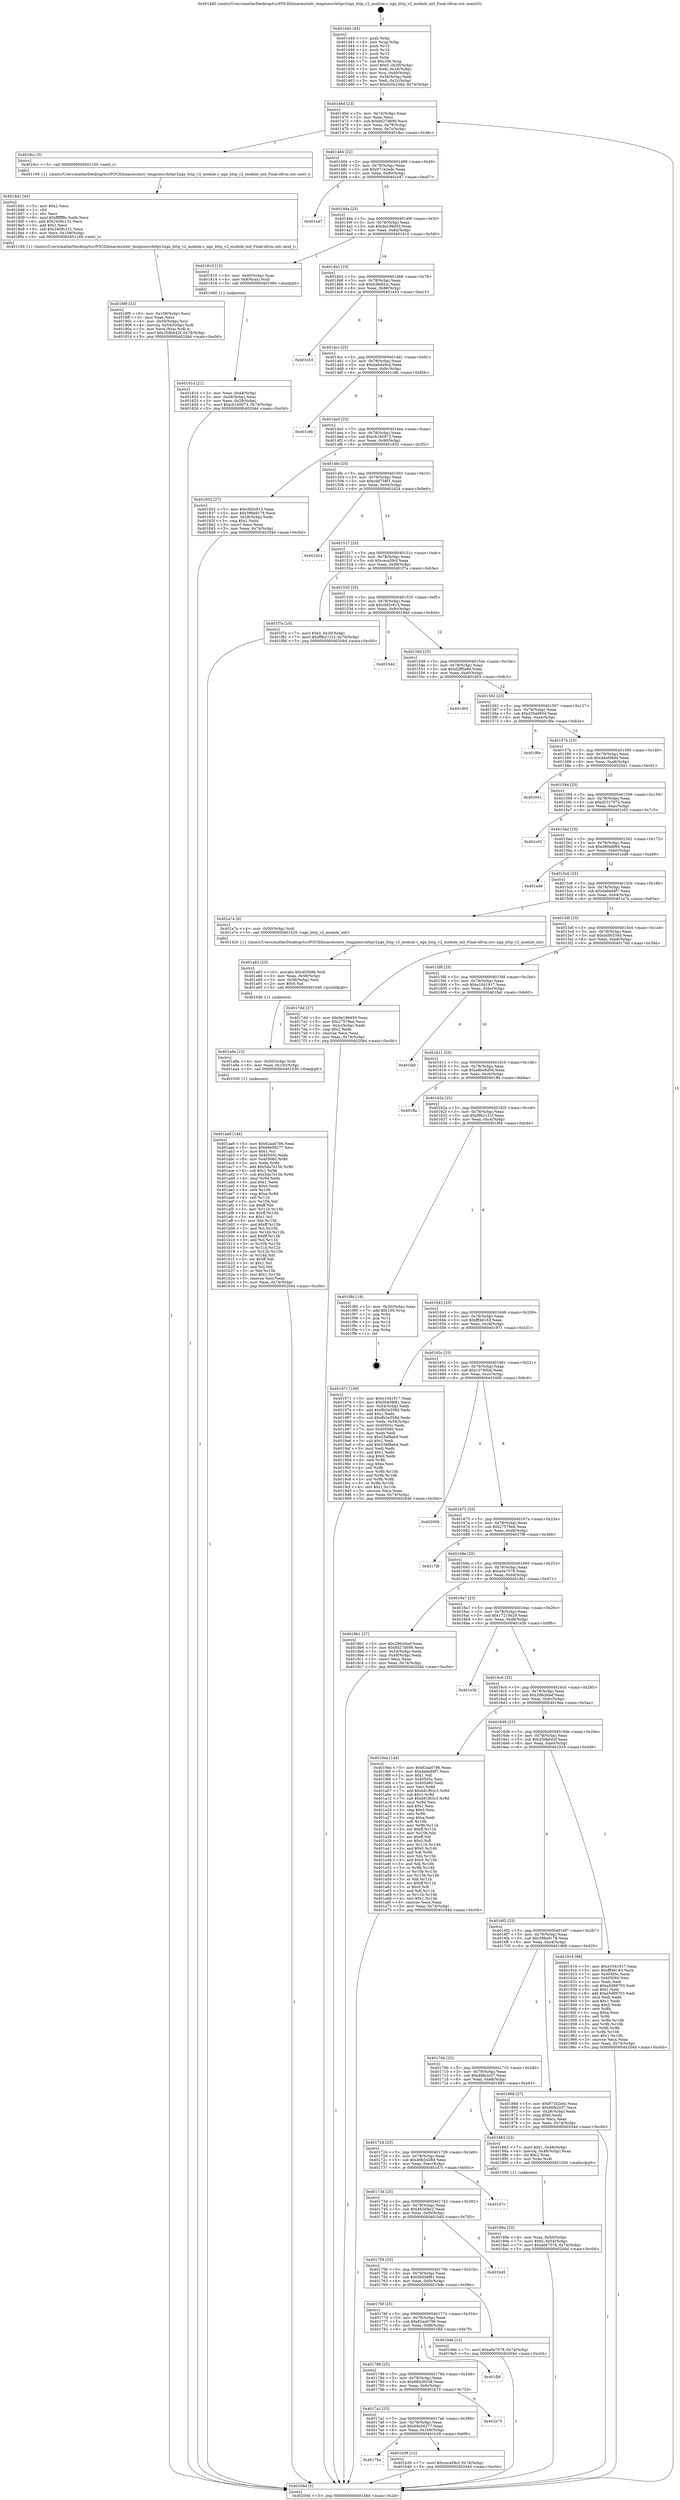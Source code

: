 digraph "0x401440" {
  label = "0x401440 (/mnt/c/Users/mathe/Desktop/tcc/POCII/binaries/extr_tenginesrchttpv2ngx_http_v2_module.c_ngx_http_v2_module_init_Final-ollvm.out::main(0))"
  labelloc = "t"
  node[shape=record]

  Entry [label="",width=0.3,height=0.3,shape=circle,fillcolor=black,style=filled]
  "0x40146d" [label="{
     0x40146d [23]\l
     | [instrs]\l
     &nbsp;&nbsp;0x40146d \<+3\>: mov -0x74(%rbp),%eax\l
     &nbsp;&nbsp;0x401470 \<+2\>: mov %eax,%ecx\l
     &nbsp;&nbsp;0x401472 \<+6\>: sub $0x8d27d696,%ecx\l
     &nbsp;&nbsp;0x401478 \<+3\>: mov %eax,-0x78(%rbp)\l
     &nbsp;&nbsp;0x40147b \<+3\>: mov %ecx,-0x7c(%rbp)\l
     &nbsp;&nbsp;0x40147e \<+6\>: je 00000000004018cc \<main+0x48c\>\l
  }"]
  "0x4018cc" [label="{
     0x4018cc [5]\l
     | [instrs]\l
     &nbsp;&nbsp;0x4018cc \<+5\>: call 0000000000401160 \<next_i\>\l
     | [calls]\l
     &nbsp;&nbsp;0x401160 \{1\} (/mnt/c/Users/mathe/Desktop/tcc/POCII/binaries/extr_tenginesrchttpv2ngx_http_v2_module.c_ngx_http_v2_module_init_Final-ollvm.out::next_i)\l
  }"]
  "0x401484" [label="{
     0x401484 [22]\l
     | [instrs]\l
     &nbsp;&nbsp;0x401484 \<+5\>: jmp 0000000000401489 \<main+0x49\>\l
     &nbsp;&nbsp;0x401489 \<+3\>: mov -0x78(%rbp),%eax\l
     &nbsp;&nbsp;0x40148c \<+5\>: sub $0x971b2edc,%eax\l
     &nbsp;&nbsp;0x401491 \<+3\>: mov %eax,-0x80(%rbp)\l
     &nbsp;&nbsp;0x401494 \<+6\>: je 0000000000401e47 \<main+0xa07\>\l
  }"]
  Exit [label="",width=0.3,height=0.3,shape=circle,fillcolor=black,style=filled,peripheries=2]
  "0x401e47" [label="{
     0x401e47\l
  }", style=dashed]
  "0x40149a" [label="{
     0x40149a [25]\l
     | [instrs]\l
     &nbsp;&nbsp;0x40149a \<+5\>: jmp 000000000040149f \<main+0x5f\>\l
     &nbsp;&nbsp;0x40149f \<+3\>: mov -0x78(%rbp),%eax\l
     &nbsp;&nbsp;0x4014a2 \<+5\>: sub $0x9a196d50,%eax\l
     &nbsp;&nbsp;0x4014a7 \<+6\>: mov %eax,-0x84(%rbp)\l
     &nbsp;&nbsp;0x4014ad \<+6\>: je 0000000000401810 \<main+0x3d0\>\l
  }"]
  "0x4017ba" [label="{
     0x4017ba\l
  }", style=dashed]
  "0x401810" [label="{
     0x401810 [13]\l
     | [instrs]\l
     &nbsp;&nbsp;0x401810 \<+4\>: mov -0x40(%rbp),%rax\l
     &nbsp;&nbsp;0x401814 \<+4\>: mov 0x8(%rax),%rdi\l
     &nbsp;&nbsp;0x401818 \<+5\>: call 0000000000401060 \<atoi@plt\>\l
     | [calls]\l
     &nbsp;&nbsp;0x401060 \{1\} (unknown)\l
  }"]
  "0x4014b3" [label="{
     0x4014b3 [25]\l
     | [instrs]\l
     &nbsp;&nbsp;0x4014b3 \<+5\>: jmp 00000000004014b8 \<main+0x78\>\l
     &nbsp;&nbsp;0x4014b8 \<+3\>: mov -0x78(%rbp),%eax\l
     &nbsp;&nbsp;0x4014bb \<+5\>: sub $0xb3fe82cc,%eax\l
     &nbsp;&nbsp;0x4014c0 \<+6\>: mov %eax,-0x88(%rbp)\l
     &nbsp;&nbsp;0x4014c6 \<+6\>: je 0000000000401e53 \<main+0xa13\>\l
  }"]
  "0x401b39" [label="{
     0x401b39 [12]\l
     | [instrs]\l
     &nbsp;&nbsp;0x401b39 \<+7\>: movl $0xceca58cf,-0x74(%rbp)\l
     &nbsp;&nbsp;0x401b40 \<+5\>: jmp 000000000040204d \<main+0xc0d\>\l
  }"]
  "0x401e53" [label="{
     0x401e53\l
  }", style=dashed]
  "0x4014cc" [label="{
     0x4014cc [25]\l
     | [instrs]\l
     &nbsp;&nbsp;0x4014cc \<+5\>: jmp 00000000004014d1 \<main+0x91\>\l
     &nbsp;&nbsp;0x4014d1 \<+3\>: mov -0x78(%rbp),%eax\l
     &nbsp;&nbsp;0x4014d4 \<+5\>: sub $0xba64a0cd,%eax\l
     &nbsp;&nbsp;0x4014d9 \<+6\>: mov %eax,-0x8c(%rbp)\l
     &nbsp;&nbsp;0x4014df \<+6\>: je 0000000000401c9b \<main+0x85b\>\l
  }"]
  "0x4017a1" [label="{
     0x4017a1 [25]\l
     | [instrs]\l
     &nbsp;&nbsp;0x4017a1 \<+5\>: jmp 00000000004017a6 \<main+0x366\>\l
     &nbsp;&nbsp;0x4017a6 \<+3\>: mov -0x78(%rbp),%eax\l
     &nbsp;&nbsp;0x4017a9 \<+5\>: sub $0x69e56277,%eax\l
     &nbsp;&nbsp;0x4017ae \<+6\>: mov %eax,-0x100(%rbp)\l
     &nbsp;&nbsp;0x4017b4 \<+6\>: je 0000000000401b39 \<main+0x6f9\>\l
  }"]
  "0x401c9b" [label="{
     0x401c9b\l
  }", style=dashed]
  "0x4014e5" [label="{
     0x4014e5 [25]\l
     | [instrs]\l
     &nbsp;&nbsp;0x4014e5 \<+5\>: jmp 00000000004014ea \<main+0xaa\>\l
     &nbsp;&nbsp;0x4014ea \<+3\>: mov -0x78(%rbp),%eax\l
     &nbsp;&nbsp;0x4014ed \<+5\>: sub $0xcb160973,%eax\l
     &nbsp;&nbsp;0x4014f2 \<+6\>: mov %eax,-0x90(%rbp)\l
     &nbsp;&nbsp;0x4014f8 \<+6\>: je 0000000000401832 \<main+0x3f2\>\l
  }"]
  "0x401b73" [label="{
     0x401b73\l
  }", style=dashed]
  "0x401832" [label="{
     0x401832 [27]\l
     | [instrs]\l
     &nbsp;&nbsp;0x401832 \<+5\>: mov $0xcfd3c913,%eax\l
     &nbsp;&nbsp;0x401837 \<+5\>: mov $0x398a9178,%ecx\l
     &nbsp;&nbsp;0x40183c \<+3\>: mov -0x28(%rbp),%edx\l
     &nbsp;&nbsp;0x40183f \<+3\>: cmp $0x1,%edx\l
     &nbsp;&nbsp;0x401842 \<+3\>: cmovl %ecx,%eax\l
     &nbsp;&nbsp;0x401845 \<+3\>: mov %eax,-0x74(%rbp)\l
     &nbsp;&nbsp;0x401848 \<+5\>: jmp 000000000040204d \<main+0xc0d\>\l
  }"]
  "0x4014fe" [label="{
     0x4014fe [25]\l
     | [instrs]\l
     &nbsp;&nbsp;0x4014fe \<+5\>: jmp 0000000000401503 \<main+0xc3\>\l
     &nbsp;&nbsp;0x401503 \<+3\>: mov -0x78(%rbp),%eax\l
     &nbsp;&nbsp;0x401506 \<+5\>: sub $0xcdd758f1,%eax\l
     &nbsp;&nbsp;0x40150b \<+6\>: mov %eax,-0x94(%rbp)\l
     &nbsp;&nbsp;0x401511 \<+6\>: je 0000000000401d24 \<main+0x8e4\>\l
  }"]
  "0x401788" [label="{
     0x401788 [25]\l
     | [instrs]\l
     &nbsp;&nbsp;0x401788 \<+5\>: jmp 000000000040178d \<main+0x34d\>\l
     &nbsp;&nbsp;0x40178d \<+3\>: mov -0x78(%rbp),%eax\l
     &nbsp;&nbsp;0x401790 \<+5\>: sub $0x68d26538,%eax\l
     &nbsp;&nbsp;0x401795 \<+6\>: mov %eax,-0xfc(%rbp)\l
     &nbsp;&nbsp;0x40179b \<+6\>: je 0000000000401b73 \<main+0x733\>\l
  }"]
  "0x401d24" [label="{
     0x401d24\l
  }", style=dashed]
  "0x401517" [label="{
     0x401517 [25]\l
     | [instrs]\l
     &nbsp;&nbsp;0x401517 \<+5\>: jmp 000000000040151c \<main+0xdc\>\l
     &nbsp;&nbsp;0x40151c \<+3\>: mov -0x78(%rbp),%eax\l
     &nbsp;&nbsp;0x40151f \<+5\>: sub $0xceca58cf,%eax\l
     &nbsp;&nbsp;0x401524 \<+6\>: mov %eax,-0x98(%rbp)\l
     &nbsp;&nbsp;0x40152a \<+6\>: je 0000000000401f7a \<main+0xb3a\>\l
  }"]
  "0x401fbf" [label="{
     0x401fbf\l
  }", style=dashed]
  "0x401f7a" [label="{
     0x401f7a [19]\l
     | [instrs]\l
     &nbsp;&nbsp;0x401f7a \<+7\>: movl $0x0,-0x30(%rbp)\l
     &nbsp;&nbsp;0x401f81 \<+7\>: movl $0xf9b2131f,-0x74(%rbp)\l
     &nbsp;&nbsp;0x401f88 \<+5\>: jmp 000000000040204d \<main+0xc0d\>\l
  }"]
  "0x401530" [label="{
     0x401530 [25]\l
     | [instrs]\l
     &nbsp;&nbsp;0x401530 \<+5\>: jmp 0000000000401535 \<main+0xf5\>\l
     &nbsp;&nbsp;0x401535 \<+3\>: mov -0x78(%rbp),%eax\l
     &nbsp;&nbsp;0x401538 \<+5\>: sub $0xcfd3c913,%eax\l
     &nbsp;&nbsp;0x40153d \<+6\>: mov %eax,-0x9c(%rbp)\l
     &nbsp;&nbsp;0x401543 \<+6\>: je 000000000040184d \<main+0x40d\>\l
  }"]
  "0x401aa9" [label="{
     0x401aa9 [144]\l
     | [instrs]\l
     &nbsp;&nbsp;0x401aa9 \<+5\>: mov $0x62aa0786,%eax\l
     &nbsp;&nbsp;0x401aae \<+5\>: mov $0x69e56277,%esi\l
     &nbsp;&nbsp;0x401ab3 \<+2\>: mov $0x1,%cl\l
     &nbsp;&nbsp;0x401ab5 \<+7\>: mov 0x40505c,%edx\l
     &nbsp;&nbsp;0x401abc \<+8\>: mov 0x405060,%r8d\l
     &nbsp;&nbsp;0x401ac4 \<+3\>: mov %edx,%r9d\l
     &nbsp;&nbsp;0x401ac7 \<+7\>: add $0x5da7e15b,%r9d\l
     &nbsp;&nbsp;0x401ace \<+4\>: sub $0x1,%r9d\l
     &nbsp;&nbsp;0x401ad2 \<+7\>: sub $0x5da7e15b,%r9d\l
     &nbsp;&nbsp;0x401ad9 \<+4\>: imul %r9d,%edx\l
     &nbsp;&nbsp;0x401add \<+3\>: and $0x1,%edx\l
     &nbsp;&nbsp;0x401ae0 \<+3\>: cmp $0x0,%edx\l
     &nbsp;&nbsp;0x401ae3 \<+4\>: sete %r10b\l
     &nbsp;&nbsp;0x401ae7 \<+4\>: cmp $0xa,%r8d\l
     &nbsp;&nbsp;0x401aeb \<+4\>: setl %r11b\l
     &nbsp;&nbsp;0x401aef \<+3\>: mov %r10b,%bl\l
     &nbsp;&nbsp;0x401af2 \<+3\>: xor $0xff,%bl\l
     &nbsp;&nbsp;0x401af5 \<+3\>: mov %r11b,%r14b\l
     &nbsp;&nbsp;0x401af8 \<+4\>: xor $0xff,%r14b\l
     &nbsp;&nbsp;0x401afc \<+3\>: xor $0x1,%cl\l
     &nbsp;&nbsp;0x401aff \<+3\>: mov %bl,%r15b\l
     &nbsp;&nbsp;0x401b02 \<+4\>: and $0xff,%r15b\l
     &nbsp;&nbsp;0x401b06 \<+3\>: and %cl,%r10b\l
     &nbsp;&nbsp;0x401b09 \<+3\>: mov %r14b,%r12b\l
     &nbsp;&nbsp;0x401b0c \<+4\>: and $0xff,%r12b\l
     &nbsp;&nbsp;0x401b10 \<+3\>: and %cl,%r11b\l
     &nbsp;&nbsp;0x401b13 \<+3\>: or %r10b,%r15b\l
     &nbsp;&nbsp;0x401b16 \<+3\>: or %r11b,%r12b\l
     &nbsp;&nbsp;0x401b19 \<+3\>: xor %r12b,%r15b\l
     &nbsp;&nbsp;0x401b1c \<+3\>: or %r14b,%bl\l
     &nbsp;&nbsp;0x401b1f \<+3\>: xor $0xff,%bl\l
     &nbsp;&nbsp;0x401b22 \<+3\>: or $0x1,%cl\l
     &nbsp;&nbsp;0x401b25 \<+2\>: and %cl,%bl\l
     &nbsp;&nbsp;0x401b27 \<+3\>: or %bl,%r15b\l
     &nbsp;&nbsp;0x401b2a \<+4\>: test $0x1,%r15b\l
     &nbsp;&nbsp;0x401b2e \<+3\>: cmovne %esi,%eax\l
     &nbsp;&nbsp;0x401b31 \<+3\>: mov %eax,-0x74(%rbp)\l
     &nbsp;&nbsp;0x401b34 \<+5\>: jmp 000000000040204d \<main+0xc0d\>\l
  }"]
  "0x40184d" [label="{
     0x40184d\l
  }", style=dashed]
  "0x401549" [label="{
     0x401549 [25]\l
     | [instrs]\l
     &nbsp;&nbsp;0x401549 \<+5\>: jmp 000000000040154e \<main+0x10e\>\l
     &nbsp;&nbsp;0x40154e \<+3\>: mov -0x78(%rbp),%eax\l
     &nbsp;&nbsp;0x401551 \<+5\>: sub $0xd2ff5a9d,%eax\l
     &nbsp;&nbsp;0x401556 \<+6\>: mov %eax,-0xa0(%rbp)\l
     &nbsp;&nbsp;0x40155c \<+6\>: je 0000000000401d03 \<main+0x8c3\>\l
  }"]
  "0x401a9a" [label="{
     0x401a9a [15]\l
     | [instrs]\l
     &nbsp;&nbsp;0x401a9a \<+4\>: mov -0x50(%rbp),%rdi\l
     &nbsp;&nbsp;0x401a9e \<+6\>: mov %eax,-0x10c(%rbp)\l
     &nbsp;&nbsp;0x401aa4 \<+5\>: call 0000000000401030 \<free@plt\>\l
     | [calls]\l
     &nbsp;&nbsp;0x401030 \{1\} (unknown)\l
  }"]
  "0x401d03" [label="{
     0x401d03\l
  }", style=dashed]
  "0x401562" [label="{
     0x401562 [25]\l
     | [instrs]\l
     &nbsp;&nbsp;0x401562 \<+5\>: jmp 0000000000401567 \<main+0x127\>\l
     &nbsp;&nbsp;0x401567 \<+3\>: mov -0x78(%rbp),%eax\l
     &nbsp;&nbsp;0x40156a \<+5\>: sub $0xd30a0934,%eax\l
     &nbsp;&nbsp;0x40156f \<+6\>: mov %eax,-0xa4(%rbp)\l
     &nbsp;&nbsp;0x401575 \<+6\>: je 0000000000401f6e \<main+0xb2e\>\l
  }"]
  "0x401a83" [label="{
     0x401a83 [23]\l
     | [instrs]\l
     &nbsp;&nbsp;0x401a83 \<+10\>: movabs $0x4030d6,%rdi\l
     &nbsp;&nbsp;0x401a8d \<+3\>: mov %eax,-0x58(%rbp)\l
     &nbsp;&nbsp;0x401a90 \<+3\>: mov -0x58(%rbp),%esi\l
     &nbsp;&nbsp;0x401a93 \<+2\>: mov $0x0,%al\l
     &nbsp;&nbsp;0x401a95 \<+5\>: call 0000000000401040 \<printf@plt\>\l
     | [calls]\l
     &nbsp;&nbsp;0x401040 \{1\} (unknown)\l
  }"]
  "0x401f6e" [label="{
     0x401f6e\l
  }", style=dashed]
  "0x40157b" [label="{
     0x40157b [25]\l
     | [instrs]\l
     &nbsp;&nbsp;0x40157b \<+5\>: jmp 0000000000401580 \<main+0x140\>\l
     &nbsp;&nbsp;0x401580 \<+3\>: mov -0x78(%rbp),%eax\l
     &nbsp;&nbsp;0x401583 \<+5\>: sub $0xd4efd8dd,%eax\l
     &nbsp;&nbsp;0x401588 \<+6\>: mov %eax,-0xa8(%rbp)\l
     &nbsp;&nbsp;0x40158e \<+6\>: je 0000000000402041 \<main+0xc01\>\l
  }"]
  "0x40176f" [label="{
     0x40176f [25]\l
     | [instrs]\l
     &nbsp;&nbsp;0x40176f \<+5\>: jmp 0000000000401774 \<main+0x334\>\l
     &nbsp;&nbsp;0x401774 \<+3\>: mov -0x78(%rbp),%eax\l
     &nbsp;&nbsp;0x401777 \<+5\>: sub $0x62aa0786,%eax\l
     &nbsp;&nbsp;0x40177c \<+6\>: mov %eax,-0xf8(%rbp)\l
     &nbsp;&nbsp;0x401782 \<+6\>: je 0000000000401fbf \<main+0xb7f\>\l
  }"]
  "0x402041" [label="{
     0x402041\l
  }", style=dashed]
  "0x401594" [label="{
     0x401594 [25]\l
     | [instrs]\l
     &nbsp;&nbsp;0x401594 \<+5\>: jmp 0000000000401599 \<main+0x159\>\l
     &nbsp;&nbsp;0x401599 \<+3\>: mov -0x78(%rbp),%eax\l
     &nbsp;&nbsp;0x40159c \<+5\>: sub $0xd5327074,%eax\l
     &nbsp;&nbsp;0x4015a1 \<+6\>: mov %eax,-0xac(%rbp)\l
     &nbsp;&nbsp;0x4015a7 \<+6\>: je 0000000000401c03 \<main+0x7c3\>\l
  }"]
  "0x4019de" [label="{
     0x4019de [12]\l
     | [instrs]\l
     &nbsp;&nbsp;0x4019de \<+7\>: movl $0xa0e7578,-0x74(%rbp)\l
     &nbsp;&nbsp;0x4019e5 \<+5\>: jmp 000000000040204d \<main+0xc0d\>\l
  }"]
  "0x401c03" [label="{
     0x401c03\l
  }", style=dashed]
  "0x4015ad" [label="{
     0x4015ad [25]\l
     | [instrs]\l
     &nbsp;&nbsp;0x4015ad \<+5\>: jmp 00000000004015b2 \<main+0x172\>\l
     &nbsp;&nbsp;0x4015b2 \<+3\>: mov -0x78(%rbp),%eax\l
     &nbsp;&nbsp;0x4015b5 \<+5\>: sub $0xd90b8f69,%eax\l
     &nbsp;&nbsp;0x4015ba \<+6\>: mov %eax,-0xb0(%rbp)\l
     &nbsp;&nbsp;0x4015c0 \<+6\>: je 0000000000401ed9 \<main+0xa99\>\l
  }"]
  "0x401756" [label="{
     0x401756 [25]\l
     | [instrs]\l
     &nbsp;&nbsp;0x401756 \<+5\>: jmp 000000000040175b \<main+0x31b\>\l
     &nbsp;&nbsp;0x40175b \<+3\>: mov -0x78(%rbp),%eax\l
     &nbsp;&nbsp;0x40175e \<+5\>: sub $0x56408f81,%eax\l
     &nbsp;&nbsp;0x401763 \<+6\>: mov %eax,-0xf4(%rbp)\l
     &nbsp;&nbsp;0x401769 \<+6\>: je 00000000004019de \<main+0x59e\>\l
  }"]
  "0x401ed9" [label="{
     0x401ed9\l
  }", style=dashed]
  "0x4015c6" [label="{
     0x4015c6 [25]\l
     | [instrs]\l
     &nbsp;&nbsp;0x4015c6 \<+5\>: jmp 00000000004015cb \<main+0x18b\>\l
     &nbsp;&nbsp;0x4015cb \<+3\>: mov -0x78(%rbp),%eax\l
     &nbsp;&nbsp;0x4015ce \<+5\>: sub $0xda8e94f7,%eax\l
     &nbsp;&nbsp;0x4015d3 \<+6\>: mov %eax,-0xb4(%rbp)\l
     &nbsp;&nbsp;0x4015d9 \<+6\>: je 0000000000401a7a \<main+0x63a\>\l
  }"]
  "0x401b45" [label="{
     0x401b45\l
  }", style=dashed]
  "0x401a7a" [label="{
     0x401a7a [9]\l
     | [instrs]\l
     &nbsp;&nbsp;0x401a7a \<+4\>: mov -0x50(%rbp),%rdi\l
     &nbsp;&nbsp;0x401a7e \<+5\>: call 0000000000401420 \<ngx_http_v2_module_init\>\l
     | [calls]\l
     &nbsp;&nbsp;0x401420 \{1\} (/mnt/c/Users/mathe/Desktop/tcc/POCII/binaries/extr_tenginesrchttpv2ngx_http_v2_module.c_ngx_http_v2_module_init_Final-ollvm.out::ngx_http_v2_module_init)\l
  }"]
  "0x4015df" [label="{
     0x4015df [25]\l
     | [instrs]\l
     &nbsp;&nbsp;0x4015df \<+5\>: jmp 00000000004015e4 \<main+0x1a4\>\l
     &nbsp;&nbsp;0x4015e4 \<+3\>: mov -0x78(%rbp),%eax\l
     &nbsp;&nbsp;0x4015e7 \<+5\>: sub $0xdc0b334d,%eax\l
     &nbsp;&nbsp;0x4015ec \<+6\>: mov %eax,-0xb8(%rbp)\l
     &nbsp;&nbsp;0x4015f2 \<+6\>: je 00000000004017dd \<main+0x39d\>\l
  }"]
  "0x40173d" [label="{
     0x40173d [25]\l
     | [instrs]\l
     &nbsp;&nbsp;0x40173d \<+5\>: jmp 0000000000401742 \<main+0x302\>\l
     &nbsp;&nbsp;0x401742 \<+3\>: mov -0x78(%rbp),%eax\l
     &nbsp;&nbsp;0x401745 \<+5\>: sub $0x4fc50bc2,%eax\l
     &nbsp;&nbsp;0x40174a \<+6\>: mov %eax,-0xf0(%rbp)\l
     &nbsp;&nbsp;0x401750 \<+6\>: je 0000000000401b45 \<main+0x705\>\l
  }"]
  "0x4017dd" [label="{
     0x4017dd [27]\l
     | [instrs]\l
     &nbsp;&nbsp;0x4017dd \<+5\>: mov $0x9a196d50,%eax\l
     &nbsp;&nbsp;0x4017e2 \<+5\>: mov $0x27579ed,%ecx\l
     &nbsp;&nbsp;0x4017e7 \<+3\>: mov -0x2c(%rbp),%edx\l
     &nbsp;&nbsp;0x4017ea \<+3\>: cmp $0x2,%edx\l
     &nbsp;&nbsp;0x4017ed \<+3\>: cmovne %ecx,%eax\l
     &nbsp;&nbsp;0x4017f0 \<+3\>: mov %eax,-0x74(%rbp)\l
     &nbsp;&nbsp;0x4017f3 \<+5\>: jmp 000000000040204d \<main+0xc0d\>\l
  }"]
  "0x4015f8" [label="{
     0x4015f8 [25]\l
     | [instrs]\l
     &nbsp;&nbsp;0x4015f8 \<+5\>: jmp 00000000004015fd \<main+0x1bd\>\l
     &nbsp;&nbsp;0x4015fd \<+3\>: mov -0x78(%rbp),%eax\l
     &nbsp;&nbsp;0x401600 \<+5\>: sub $0xe1041917,%eax\l
     &nbsp;&nbsp;0x401605 \<+6\>: mov %eax,-0xbc(%rbp)\l
     &nbsp;&nbsp;0x40160b \<+6\>: je 0000000000401fa0 \<main+0xb60\>\l
  }"]
  "0x40204d" [label="{
     0x40204d [5]\l
     | [instrs]\l
     &nbsp;&nbsp;0x40204d \<+5\>: jmp 000000000040146d \<main+0x2d\>\l
  }"]
  "0x401440" [label="{
     0x401440 [45]\l
     | [instrs]\l
     &nbsp;&nbsp;0x401440 \<+1\>: push %rbp\l
     &nbsp;&nbsp;0x401441 \<+3\>: mov %rsp,%rbp\l
     &nbsp;&nbsp;0x401444 \<+2\>: push %r15\l
     &nbsp;&nbsp;0x401446 \<+2\>: push %r14\l
     &nbsp;&nbsp;0x401448 \<+2\>: push %r12\l
     &nbsp;&nbsp;0x40144a \<+1\>: push %rbx\l
     &nbsp;&nbsp;0x40144b \<+7\>: sub $0x100,%rsp\l
     &nbsp;&nbsp;0x401452 \<+7\>: movl $0x0,-0x30(%rbp)\l
     &nbsp;&nbsp;0x401459 \<+3\>: mov %edi,-0x34(%rbp)\l
     &nbsp;&nbsp;0x40145c \<+4\>: mov %rsi,-0x40(%rbp)\l
     &nbsp;&nbsp;0x401460 \<+3\>: mov -0x34(%rbp),%edi\l
     &nbsp;&nbsp;0x401463 \<+3\>: mov %edi,-0x2c(%rbp)\l
     &nbsp;&nbsp;0x401466 \<+7\>: movl $0xdc0b334d,-0x74(%rbp)\l
  }"]
  "0x40181d" [label="{
     0x40181d [21]\l
     | [instrs]\l
     &nbsp;&nbsp;0x40181d \<+3\>: mov %eax,-0x44(%rbp)\l
     &nbsp;&nbsp;0x401820 \<+3\>: mov -0x44(%rbp),%eax\l
     &nbsp;&nbsp;0x401823 \<+3\>: mov %eax,-0x28(%rbp)\l
     &nbsp;&nbsp;0x401826 \<+7\>: movl $0xcb160973,-0x74(%rbp)\l
     &nbsp;&nbsp;0x40182d \<+5\>: jmp 000000000040204d \<main+0xc0d\>\l
  }"]
  "0x401d7c" [label="{
     0x401d7c\l
  }", style=dashed]
  "0x401fa0" [label="{
     0x401fa0\l
  }", style=dashed]
  "0x401611" [label="{
     0x401611 [25]\l
     | [instrs]\l
     &nbsp;&nbsp;0x401611 \<+5\>: jmp 0000000000401616 \<main+0x1d6\>\l
     &nbsp;&nbsp;0x401616 \<+3\>: mov -0x78(%rbp),%eax\l
     &nbsp;&nbsp;0x401619 \<+5\>: sub $0xe8be6d0d,%eax\l
     &nbsp;&nbsp;0x40161e \<+6\>: mov %eax,-0xc0(%rbp)\l
     &nbsp;&nbsp;0x401624 \<+6\>: je 0000000000401ffa \<main+0xbba\>\l
  }"]
  "0x4018f9" [label="{
     0x4018f9 [32]\l
     | [instrs]\l
     &nbsp;&nbsp;0x4018f9 \<+6\>: mov -0x108(%rbp),%ecx\l
     &nbsp;&nbsp;0x4018ff \<+3\>: imul %eax,%ecx\l
     &nbsp;&nbsp;0x401902 \<+4\>: mov -0x50(%rbp),%rsi\l
     &nbsp;&nbsp;0x401906 \<+4\>: movslq -0x54(%rbp),%rdi\l
     &nbsp;&nbsp;0x40190a \<+3\>: mov %ecx,(%rsi,%rdi,4)\l
     &nbsp;&nbsp;0x40190d \<+7\>: movl $0x35db642f,-0x74(%rbp)\l
     &nbsp;&nbsp;0x401914 \<+5\>: jmp 000000000040204d \<main+0xc0d\>\l
  }"]
  "0x401ffa" [label="{
     0x401ffa\l
  }", style=dashed]
  "0x40162a" [label="{
     0x40162a [25]\l
     | [instrs]\l
     &nbsp;&nbsp;0x40162a \<+5\>: jmp 000000000040162f \<main+0x1ef\>\l
     &nbsp;&nbsp;0x40162f \<+3\>: mov -0x78(%rbp),%eax\l
     &nbsp;&nbsp;0x401632 \<+5\>: sub $0xf9b2131f,%eax\l
     &nbsp;&nbsp;0x401637 \<+6\>: mov %eax,-0xc4(%rbp)\l
     &nbsp;&nbsp;0x40163d \<+6\>: je 0000000000401f8d \<main+0xb4d\>\l
  }"]
  "0x4018d1" [label="{
     0x4018d1 [40]\l
     | [instrs]\l
     &nbsp;&nbsp;0x4018d1 \<+5\>: mov $0x2,%ecx\l
     &nbsp;&nbsp;0x4018d6 \<+1\>: cltd\l
     &nbsp;&nbsp;0x4018d7 \<+2\>: idiv %ecx\l
     &nbsp;&nbsp;0x4018d9 \<+6\>: imul $0xfffffffe,%edx,%ecx\l
     &nbsp;&nbsp;0x4018df \<+6\>: add $0x2409c151,%ecx\l
     &nbsp;&nbsp;0x4018e5 \<+3\>: add $0x1,%ecx\l
     &nbsp;&nbsp;0x4018e8 \<+6\>: sub $0x2409c151,%ecx\l
     &nbsp;&nbsp;0x4018ee \<+6\>: mov %ecx,-0x108(%rbp)\l
     &nbsp;&nbsp;0x4018f4 \<+5\>: call 0000000000401160 \<next_i\>\l
     | [calls]\l
     &nbsp;&nbsp;0x401160 \{1\} (/mnt/c/Users/mathe/Desktop/tcc/POCII/binaries/extr_tenginesrchttpv2ngx_http_v2_module.c_ngx_http_v2_module_init_Final-ollvm.out::next_i)\l
  }"]
  "0x401f8d" [label="{
     0x401f8d [19]\l
     | [instrs]\l
     &nbsp;&nbsp;0x401f8d \<+3\>: mov -0x30(%rbp),%eax\l
     &nbsp;&nbsp;0x401f90 \<+7\>: add $0x100,%rsp\l
     &nbsp;&nbsp;0x401f97 \<+1\>: pop %rbx\l
     &nbsp;&nbsp;0x401f98 \<+2\>: pop %r12\l
     &nbsp;&nbsp;0x401f9a \<+2\>: pop %r14\l
     &nbsp;&nbsp;0x401f9c \<+2\>: pop %r15\l
     &nbsp;&nbsp;0x401f9e \<+1\>: pop %rbp\l
     &nbsp;&nbsp;0x401f9f \<+1\>: ret\l
  }"]
  "0x401643" [label="{
     0x401643 [25]\l
     | [instrs]\l
     &nbsp;&nbsp;0x401643 \<+5\>: jmp 0000000000401648 \<main+0x208\>\l
     &nbsp;&nbsp;0x401648 \<+3\>: mov -0x78(%rbp),%eax\l
     &nbsp;&nbsp;0x40164b \<+5\>: sub $0xfff46163,%eax\l
     &nbsp;&nbsp;0x401650 \<+6\>: mov %eax,-0xc8(%rbp)\l
     &nbsp;&nbsp;0x401656 \<+6\>: je 0000000000401971 \<main+0x531\>\l
  }"]
  "0x40189a" [label="{
     0x40189a [23]\l
     | [instrs]\l
     &nbsp;&nbsp;0x40189a \<+4\>: mov %rax,-0x50(%rbp)\l
     &nbsp;&nbsp;0x40189e \<+7\>: movl $0x0,-0x54(%rbp)\l
     &nbsp;&nbsp;0x4018a5 \<+7\>: movl $0xa0e7578,-0x74(%rbp)\l
     &nbsp;&nbsp;0x4018ac \<+5\>: jmp 000000000040204d \<main+0xc0d\>\l
  }"]
  "0x401971" [label="{
     0x401971 [109]\l
     | [instrs]\l
     &nbsp;&nbsp;0x401971 \<+5\>: mov $0xe1041917,%eax\l
     &nbsp;&nbsp;0x401976 \<+5\>: mov $0x56408f81,%ecx\l
     &nbsp;&nbsp;0x40197b \<+3\>: mov -0x54(%rbp),%edx\l
     &nbsp;&nbsp;0x40197e \<+6\>: add $0x8b2e558d,%edx\l
     &nbsp;&nbsp;0x401984 \<+3\>: add $0x1,%edx\l
     &nbsp;&nbsp;0x401987 \<+6\>: sub $0x8b2e558d,%edx\l
     &nbsp;&nbsp;0x40198d \<+3\>: mov %edx,-0x54(%rbp)\l
     &nbsp;&nbsp;0x401990 \<+7\>: mov 0x40505c,%edx\l
     &nbsp;&nbsp;0x401997 \<+7\>: mov 0x405060,%esi\l
     &nbsp;&nbsp;0x40199e \<+2\>: mov %edx,%edi\l
     &nbsp;&nbsp;0x4019a0 \<+6\>: sub $0x53bf8ab4,%edi\l
     &nbsp;&nbsp;0x4019a6 \<+3\>: sub $0x1,%edi\l
     &nbsp;&nbsp;0x4019a9 \<+6\>: add $0x53bf8ab4,%edi\l
     &nbsp;&nbsp;0x4019af \<+3\>: imul %edi,%edx\l
     &nbsp;&nbsp;0x4019b2 \<+3\>: and $0x1,%edx\l
     &nbsp;&nbsp;0x4019b5 \<+3\>: cmp $0x0,%edx\l
     &nbsp;&nbsp;0x4019b8 \<+4\>: sete %r8b\l
     &nbsp;&nbsp;0x4019bc \<+3\>: cmp $0xa,%esi\l
     &nbsp;&nbsp;0x4019bf \<+4\>: setl %r9b\l
     &nbsp;&nbsp;0x4019c3 \<+3\>: mov %r8b,%r10b\l
     &nbsp;&nbsp;0x4019c6 \<+3\>: and %r9b,%r10b\l
     &nbsp;&nbsp;0x4019c9 \<+3\>: xor %r9b,%r8b\l
     &nbsp;&nbsp;0x4019cc \<+3\>: or %r8b,%r10b\l
     &nbsp;&nbsp;0x4019cf \<+4\>: test $0x1,%r10b\l
     &nbsp;&nbsp;0x4019d3 \<+3\>: cmovne %ecx,%eax\l
     &nbsp;&nbsp;0x4019d6 \<+3\>: mov %eax,-0x74(%rbp)\l
     &nbsp;&nbsp;0x4019d9 \<+5\>: jmp 000000000040204d \<main+0xc0d\>\l
  }"]
  "0x40165c" [label="{
     0x40165c [25]\l
     | [instrs]\l
     &nbsp;&nbsp;0x40165c \<+5\>: jmp 0000000000401661 \<main+0x221\>\l
     &nbsp;&nbsp;0x401661 \<+3\>: mov -0x78(%rbp),%eax\l
     &nbsp;&nbsp;0x401664 \<+5\>: sub $0x10790bd,%eax\l
     &nbsp;&nbsp;0x401669 \<+6\>: mov %eax,-0xcc(%rbp)\l
     &nbsp;&nbsp;0x40166f \<+6\>: je 0000000000402006 \<main+0xbc6\>\l
  }"]
  "0x401724" [label="{
     0x401724 [25]\l
     | [instrs]\l
     &nbsp;&nbsp;0x401724 \<+5\>: jmp 0000000000401729 \<main+0x2e9\>\l
     &nbsp;&nbsp;0x401729 \<+3\>: mov -0x78(%rbp),%eax\l
     &nbsp;&nbsp;0x40172c \<+5\>: sub $0x49b5428d,%eax\l
     &nbsp;&nbsp;0x401731 \<+6\>: mov %eax,-0xec(%rbp)\l
     &nbsp;&nbsp;0x401737 \<+6\>: je 0000000000401d7c \<main+0x93c\>\l
  }"]
  "0x402006" [label="{
     0x402006\l
  }", style=dashed]
  "0x401675" [label="{
     0x401675 [25]\l
     | [instrs]\l
     &nbsp;&nbsp;0x401675 \<+5\>: jmp 000000000040167a \<main+0x23a\>\l
     &nbsp;&nbsp;0x40167a \<+3\>: mov -0x78(%rbp),%eax\l
     &nbsp;&nbsp;0x40167d \<+5\>: sub $0x27579ed,%eax\l
     &nbsp;&nbsp;0x401682 \<+6\>: mov %eax,-0xd0(%rbp)\l
     &nbsp;&nbsp;0x401688 \<+6\>: je 00000000004017f8 \<main+0x3b8\>\l
  }"]
  "0x401883" [label="{
     0x401883 [23]\l
     | [instrs]\l
     &nbsp;&nbsp;0x401883 \<+7\>: movl $0x1,-0x48(%rbp)\l
     &nbsp;&nbsp;0x40188a \<+4\>: movslq -0x48(%rbp),%rax\l
     &nbsp;&nbsp;0x40188e \<+4\>: shl $0x2,%rax\l
     &nbsp;&nbsp;0x401892 \<+3\>: mov %rax,%rdi\l
     &nbsp;&nbsp;0x401895 \<+5\>: call 0000000000401050 \<malloc@plt\>\l
     | [calls]\l
     &nbsp;&nbsp;0x401050 \{1\} (unknown)\l
  }"]
  "0x4017f8" [label="{
     0x4017f8\l
  }", style=dashed]
  "0x40168e" [label="{
     0x40168e [25]\l
     | [instrs]\l
     &nbsp;&nbsp;0x40168e \<+5\>: jmp 0000000000401693 \<main+0x253\>\l
     &nbsp;&nbsp;0x401693 \<+3\>: mov -0x78(%rbp),%eax\l
     &nbsp;&nbsp;0x401696 \<+5\>: sub $0xa0e7578,%eax\l
     &nbsp;&nbsp;0x40169b \<+6\>: mov %eax,-0xd4(%rbp)\l
     &nbsp;&nbsp;0x4016a1 \<+6\>: je 00000000004018b1 \<main+0x471\>\l
  }"]
  "0x40170b" [label="{
     0x40170b [25]\l
     | [instrs]\l
     &nbsp;&nbsp;0x40170b \<+5\>: jmp 0000000000401710 \<main+0x2d0\>\l
     &nbsp;&nbsp;0x401710 \<+3\>: mov -0x78(%rbp),%eax\l
     &nbsp;&nbsp;0x401713 \<+5\>: sub $0x46fe2e37,%eax\l
     &nbsp;&nbsp;0x401718 \<+6\>: mov %eax,-0xe8(%rbp)\l
     &nbsp;&nbsp;0x40171e \<+6\>: je 0000000000401883 \<main+0x443\>\l
  }"]
  "0x4018b1" [label="{
     0x4018b1 [27]\l
     | [instrs]\l
     &nbsp;&nbsp;0x4018b1 \<+5\>: mov $0x296cbbef,%eax\l
     &nbsp;&nbsp;0x4018b6 \<+5\>: mov $0x8d27d696,%ecx\l
     &nbsp;&nbsp;0x4018bb \<+3\>: mov -0x54(%rbp),%edx\l
     &nbsp;&nbsp;0x4018be \<+3\>: cmp -0x48(%rbp),%edx\l
     &nbsp;&nbsp;0x4018c1 \<+3\>: cmovl %ecx,%eax\l
     &nbsp;&nbsp;0x4018c4 \<+3\>: mov %eax,-0x74(%rbp)\l
     &nbsp;&nbsp;0x4018c7 \<+5\>: jmp 000000000040204d \<main+0xc0d\>\l
  }"]
  "0x4016a7" [label="{
     0x4016a7 [25]\l
     | [instrs]\l
     &nbsp;&nbsp;0x4016a7 \<+5\>: jmp 00000000004016ac \<main+0x26c\>\l
     &nbsp;&nbsp;0x4016ac \<+3\>: mov -0x78(%rbp),%eax\l
     &nbsp;&nbsp;0x4016af \<+5\>: sub $0x17219e29,%eax\l
     &nbsp;&nbsp;0x4016b4 \<+6\>: mov %eax,-0xd8(%rbp)\l
     &nbsp;&nbsp;0x4016ba \<+6\>: je 0000000000401e3b \<main+0x9fb\>\l
  }"]
  "0x401868" [label="{
     0x401868 [27]\l
     | [instrs]\l
     &nbsp;&nbsp;0x401868 \<+5\>: mov $0x971b2edc,%eax\l
     &nbsp;&nbsp;0x40186d \<+5\>: mov $0x46fe2e37,%ecx\l
     &nbsp;&nbsp;0x401872 \<+3\>: mov -0x28(%rbp),%edx\l
     &nbsp;&nbsp;0x401875 \<+3\>: cmp $0x0,%edx\l
     &nbsp;&nbsp;0x401878 \<+3\>: cmove %ecx,%eax\l
     &nbsp;&nbsp;0x40187b \<+3\>: mov %eax,-0x74(%rbp)\l
     &nbsp;&nbsp;0x40187e \<+5\>: jmp 000000000040204d \<main+0xc0d\>\l
  }"]
  "0x401e3b" [label="{
     0x401e3b\l
  }", style=dashed]
  "0x4016c0" [label="{
     0x4016c0 [25]\l
     | [instrs]\l
     &nbsp;&nbsp;0x4016c0 \<+5\>: jmp 00000000004016c5 \<main+0x285\>\l
     &nbsp;&nbsp;0x4016c5 \<+3\>: mov -0x78(%rbp),%eax\l
     &nbsp;&nbsp;0x4016c8 \<+5\>: sub $0x296cbbef,%eax\l
     &nbsp;&nbsp;0x4016cd \<+6\>: mov %eax,-0xdc(%rbp)\l
     &nbsp;&nbsp;0x4016d3 \<+6\>: je 00000000004019ea \<main+0x5aa\>\l
  }"]
  "0x4016f2" [label="{
     0x4016f2 [25]\l
     | [instrs]\l
     &nbsp;&nbsp;0x4016f2 \<+5\>: jmp 00000000004016f7 \<main+0x2b7\>\l
     &nbsp;&nbsp;0x4016f7 \<+3\>: mov -0x78(%rbp),%eax\l
     &nbsp;&nbsp;0x4016fa \<+5\>: sub $0x398a9178,%eax\l
     &nbsp;&nbsp;0x4016ff \<+6\>: mov %eax,-0xe4(%rbp)\l
     &nbsp;&nbsp;0x401705 \<+6\>: je 0000000000401868 \<main+0x428\>\l
  }"]
  "0x4019ea" [label="{
     0x4019ea [144]\l
     | [instrs]\l
     &nbsp;&nbsp;0x4019ea \<+5\>: mov $0x62aa0786,%eax\l
     &nbsp;&nbsp;0x4019ef \<+5\>: mov $0xda8e94f7,%ecx\l
     &nbsp;&nbsp;0x4019f4 \<+2\>: mov $0x1,%dl\l
     &nbsp;&nbsp;0x4019f6 \<+7\>: mov 0x40505c,%esi\l
     &nbsp;&nbsp;0x4019fd \<+7\>: mov 0x405060,%edi\l
     &nbsp;&nbsp;0x401a04 \<+3\>: mov %esi,%r8d\l
     &nbsp;&nbsp;0x401a07 \<+7\>: add $0xb81f63c3,%r8d\l
     &nbsp;&nbsp;0x401a0e \<+4\>: sub $0x1,%r8d\l
     &nbsp;&nbsp;0x401a12 \<+7\>: sub $0xb81f63c3,%r8d\l
     &nbsp;&nbsp;0x401a19 \<+4\>: imul %r8d,%esi\l
     &nbsp;&nbsp;0x401a1d \<+3\>: and $0x1,%esi\l
     &nbsp;&nbsp;0x401a20 \<+3\>: cmp $0x0,%esi\l
     &nbsp;&nbsp;0x401a23 \<+4\>: sete %r9b\l
     &nbsp;&nbsp;0x401a27 \<+3\>: cmp $0xa,%edi\l
     &nbsp;&nbsp;0x401a2a \<+4\>: setl %r10b\l
     &nbsp;&nbsp;0x401a2e \<+3\>: mov %r9b,%r11b\l
     &nbsp;&nbsp;0x401a31 \<+4\>: xor $0xff,%r11b\l
     &nbsp;&nbsp;0x401a35 \<+3\>: mov %r10b,%bl\l
     &nbsp;&nbsp;0x401a38 \<+3\>: xor $0xff,%bl\l
     &nbsp;&nbsp;0x401a3b \<+3\>: xor $0x0,%dl\l
     &nbsp;&nbsp;0x401a3e \<+3\>: mov %r11b,%r14b\l
     &nbsp;&nbsp;0x401a41 \<+4\>: and $0x0,%r14b\l
     &nbsp;&nbsp;0x401a45 \<+3\>: and %dl,%r9b\l
     &nbsp;&nbsp;0x401a48 \<+3\>: mov %bl,%r15b\l
     &nbsp;&nbsp;0x401a4b \<+4\>: and $0x0,%r15b\l
     &nbsp;&nbsp;0x401a4f \<+3\>: and %dl,%r10b\l
     &nbsp;&nbsp;0x401a52 \<+3\>: or %r9b,%r14b\l
     &nbsp;&nbsp;0x401a55 \<+3\>: or %r10b,%r15b\l
     &nbsp;&nbsp;0x401a58 \<+3\>: xor %r15b,%r14b\l
     &nbsp;&nbsp;0x401a5b \<+3\>: or %bl,%r11b\l
     &nbsp;&nbsp;0x401a5e \<+4\>: xor $0xff,%r11b\l
     &nbsp;&nbsp;0x401a62 \<+3\>: or $0x0,%dl\l
     &nbsp;&nbsp;0x401a65 \<+3\>: and %dl,%r11b\l
     &nbsp;&nbsp;0x401a68 \<+3\>: or %r11b,%r14b\l
     &nbsp;&nbsp;0x401a6b \<+4\>: test $0x1,%r14b\l
     &nbsp;&nbsp;0x401a6f \<+3\>: cmovne %ecx,%eax\l
     &nbsp;&nbsp;0x401a72 \<+3\>: mov %eax,-0x74(%rbp)\l
     &nbsp;&nbsp;0x401a75 \<+5\>: jmp 000000000040204d \<main+0xc0d\>\l
  }"]
  "0x4016d9" [label="{
     0x4016d9 [25]\l
     | [instrs]\l
     &nbsp;&nbsp;0x4016d9 \<+5\>: jmp 00000000004016de \<main+0x29e\>\l
     &nbsp;&nbsp;0x4016de \<+3\>: mov -0x78(%rbp),%eax\l
     &nbsp;&nbsp;0x4016e1 \<+5\>: sub $0x35db642f,%eax\l
     &nbsp;&nbsp;0x4016e6 \<+6\>: mov %eax,-0xe0(%rbp)\l
     &nbsp;&nbsp;0x4016ec \<+6\>: je 0000000000401919 \<main+0x4d9\>\l
  }"]
  "0x401919" [label="{
     0x401919 [88]\l
     | [instrs]\l
     &nbsp;&nbsp;0x401919 \<+5\>: mov $0xe1041917,%eax\l
     &nbsp;&nbsp;0x40191e \<+5\>: mov $0xfff46163,%ecx\l
     &nbsp;&nbsp;0x401923 \<+7\>: mov 0x40505c,%edx\l
     &nbsp;&nbsp;0x40192a \<+7\>: mov 0x405060,%esi\l
     &nbsp;&nbsp;0x401931 \<+2\>: mov %edx,%edi\l
     &nbsp;&nbsp;0x401933 \<+6\>: sub $0xe5d89703,%edi\l
     &nbsp;&nbsp;0x401939 \<+3\>: sub $0x1,%edi\l
     &nbsp;&nbsp;0x40193c \<+6\>: add $0xe5d89703,%edi\l
     &nbsp;&nbsp;0x401942 \<+3\>: imul %edi,%edx\l
     &nbsp;&nbsp;0x401945 \<+3\>: and $0x1,%edx\l
     &nbsp;&nbsp;0x401948 \<+3\>: cmp $0x0,%edx\l
     &nbsp;&nbsp;0x40194b \<+4\>: sete %r8b\l
     &nbsp;&nbsp;0x40194f \<+3\>: cmp $0xa,%esi\l
     &nbsp;&nbsp;0x401952 \<+4\>: setl %r9b\l
     &nbsp;&nbsp;0x401956 \<+3\>: mov %r8b,%r10b\l
     &nbsp;&nbsp;0x401959 \<+3\>: and %r9b,%r10b\l
     &nbsp;&nbsp;0x40195c \<+3\>: xor %r9b,%r8b\l
     &nbsp;&nbsp;0x40195f \<+3\>: or %r8b,%r10b\l
     &nbsp;&nbsp;0x401962 \<+4\>: test $0x1,%r10b\l
     &nbsp;&nbsp;0x401966 \<+3\>: cmovne %ecx,%eax\l
     &nbsp;&nbsp;0x401969 \<+3\>: mov %eax,-0x74(%rbp)\l
     &nbsp;&nbsp;0x40196c \<+5\>: jmp 000000000040204d \<main+0xc0d\>\l
  }"]
  Entry -> "0x401440" [label=" 1"]
  "0x40146d" -> "0x4018cc" [label=" 1"]
  "0x40146d" -> "0x401484" [label=" 15"]
  "0x401f8d" -> Exit [label=" 1"]
  "0x401484" -> "0x401e47" [label=" 0"]
  "0x401484" -> "0x40149a" [label=" 15"]
  "0x401f7a" -> "0x40204d" [label=" 1"]
  "0x40149a" -> "0x401810" [label=" 1"]
  "0x40149a" -> "0x4014b3" [label=" 14"]
  "0x401b39" -> "0x40204d" [label=" 1"]
  "0x4014b3" -> "0x401e53" [label=" 0"]
  "0x4014b3" -> "0x4014cc" [label=" 14"]
  "0x4017a1" -> "0x4017ba" [label=" 0"]
  "0x4014cc" -> "0x401c9b" [label=" 0"]
  "0x4014cc" -> "0x4014e5" [label=" 14"]
  "0x4017a1" -> "0x401b39" [label=" 1"]
  "0x4014e5" -> "0x401832" [label=" 1"]
  "0x4014e5" -> "0x4014fe" [label=" 13"]
  "0x401788" -> "0x4017a1" [label=" 1"]
  "0x4014fe" -> "0x401d24" [label=" 0"]
  "0x4014fe" -> "0x401517" [label=" 13"]
  "0x401788" -> "0x401b73" [label=" 0"]
  "0x401517" -> "0x401f7a" [label=" 1"]
  "0x401517" -> "0x401530" [label=" 12"]
  "0x40176f" -> "0x401788" [label=" 1"]
  "0x401530" -> "0x40184d" [label=" 0"]
  "0x401530" -> "0x401549" [label=" 12"]
  "0x40176f" -> "0x401fbf" [label=" 0"]
  "0x401549" -> "0x401d03" [label=" 0"]
  "0x401549" -> "0x401562" [label=" 12"]
  "0x401aa9" -> "0x40204d" [label=" 1"]
  "0x401562" -> "0x401f6e" [label=" 0"]
  "0x401562" -> "0x40157b" [label=" 12"]
  "0x401a9a" -> "0x401aa9" [label=" 1"]
  "0x40157b" -> "0x402041" [label=" 0"]
  "0x40157b" -> "0x401594" [label=" 12"]
  "0x401a83" -> "0x401a9a" [label=" 1"]
  "0x401594" -> "0x401c03" [label=" 0"]
  "0x401594" -> "0x4015ad" [label=" 12"]
  "0x401a7a" -> "0x401a83" [label=" 1"]
  "0x4015ad" -> "0x401ed9" [label=" 0"]
  "0x4015ad" -> "0x4015c6" [label=" 12"]
  "0x4019de" -> "0x40204d" [label=" 1"]
  "0x4015c6" -> "0x401a7a" [label=" 1"]
  "0x4015c6" -> "0x4015df" [label=" 11"]
  "0x401756" -> "0x40176f" [label=" 1"]
  "0x4015df" -> "0x4017dd" [label=" 1"]
  "0x4015df" -> "0x4015f8" [label=" 10"]
  "0x4017dd" -> "0x40204d" [label=" 1"]
  "0x401440" -> "0x40146d" [label=" 1"]
  "0x40204d" -> "0x40146d" [label=" 15"]
  "0x401810" -> "0x40181d" [label=" 1"]
  "0x40181d" -> "0x40204d" [label=" 1"]
  "0x401832" -> "0x40204d" [label=" 1"]
  "0x4019ea" -> "0x40204d" [label=" 1"]
  "0x4015f8" -> "0x401fa0" [label=" 0"]
  "0x4015f8" -> "0x401611" [label=" 10"]
  "0x40173d" -> "0x401756" [label=" 2"]
  "0x401611" -> "0x401ffa" [label=" 0"]
  "0x401611" -> "0x40162a" [label=" 10"]
  "0x401756" -> "0x4019de" [label=" 1"]
  "0x40162a" -> "0x401f8d" [label=" 1"]
  "0x40162a" -> "0x401643" [label=" 9"]
  "0x401724" -> "0x40173d" [label=" 2"]
  "0x401643" -> "0x401971" [label=" 1"]
  "0x401643" -> "0x40165c" [label=" 8"]
  "0x401724" -> "0x401d7c" [label=" 0"]
  "0x40165c" -> "0x402006" [label=" 0"]
  "0x40165c" -> "0x401675" [label=" 8"]
  "0x40173d" -> "0x401b45" [label=" 0"]
  "0x401675" -> "0x4017f8" [label=" 0"]
  "0x401675" -> "0x40168e" [label=" 8"]
  "0x401971" -> "0x40204d" [label=" 1"]
  "0x40168e" -> "0x4018b1" [label=" 2"]
  "0x40168e" -> "0x4016a7" [label=" 6"]
  "0x4018f9" -> "0x40204d" [label=" 1"]
  "0x4016a7" -> "0x401e3b" [label=" 0"]
  "0x4016a7" -> "0x4016c0" [label=" 6"]
  "0x4018d1" -> "0x4018f9" [label=" 1"]
  "0x4016c0" -> "0x4019ea" [label=" 1"]
  "0x4016c0" -> "0x4016d9" [label=" 5"]
  "0x4018b1" -> "0x40204d" [label=" 2"]
  "0x4016d9" -> "0x401919" [label=" 1"]
  "0x4016d9" -> "0x4016f2" [label=" 4"]
  "0x4018cc" -> "0x4018d1" [label=" 1"]
  "0x4016f2" -> "0x401868" [label=" 1"]
  "0x4016f2" -> "0x40170b" [label=" 3"]
  "0x401868" -> "0x40204d" [label=" 1"]
  "0x401919" -> "0x40204d" [label=" 1"]
  "0x40170b" -> "0x401883" [label=" 1"]
  "0x40170b" -> "0x401724" [label=" 2"]
  "0x401883" -> "0x40189a" [label=" 1"]
  "0x40189a" -> "0x40204d" [label=" 1"]
}
